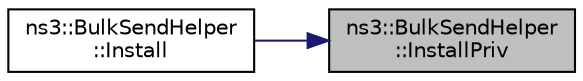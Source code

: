 digraph "ns3::BulkSendHelper::InstallPriv"
{
 // LATEX_PDF_SIZE
  edge [fontname="Helvetica",fontsize="10",labelfontname="Helvetica",labelfontsize="10"];
  node [fontname="Helvetica",fontsize="10",shape=record];
  rankdir="RL";
  Node1 [label="ns3::BulkSendHelper\l::InstallPriv",height=0.2,width=0.4,color="black", fillcolor="grey75", style="filled", fontcolor="black",tooltip="Install an ns3::BulkSendApplication on the node configured with all the attributes set with SetAttrib..."];
  Node1 -> Node2 [dir="back",color="midnightblue",fontsize="10",style="solid",fontname="Helvetica"];
  Node2 [label="ns3::BulkSendHelper\l::Install",height=0.2,width=0.4,color="black", fillcolor="white", style="filled",URL="$classns3_1_1_bulk_send_helper.html#a3bd39e802fb733bb6aa904a3d8477582",tooltip="Install an ns3::BulkSendApplication on the node configured with all the attributes set with SetAttrib..."];
}
